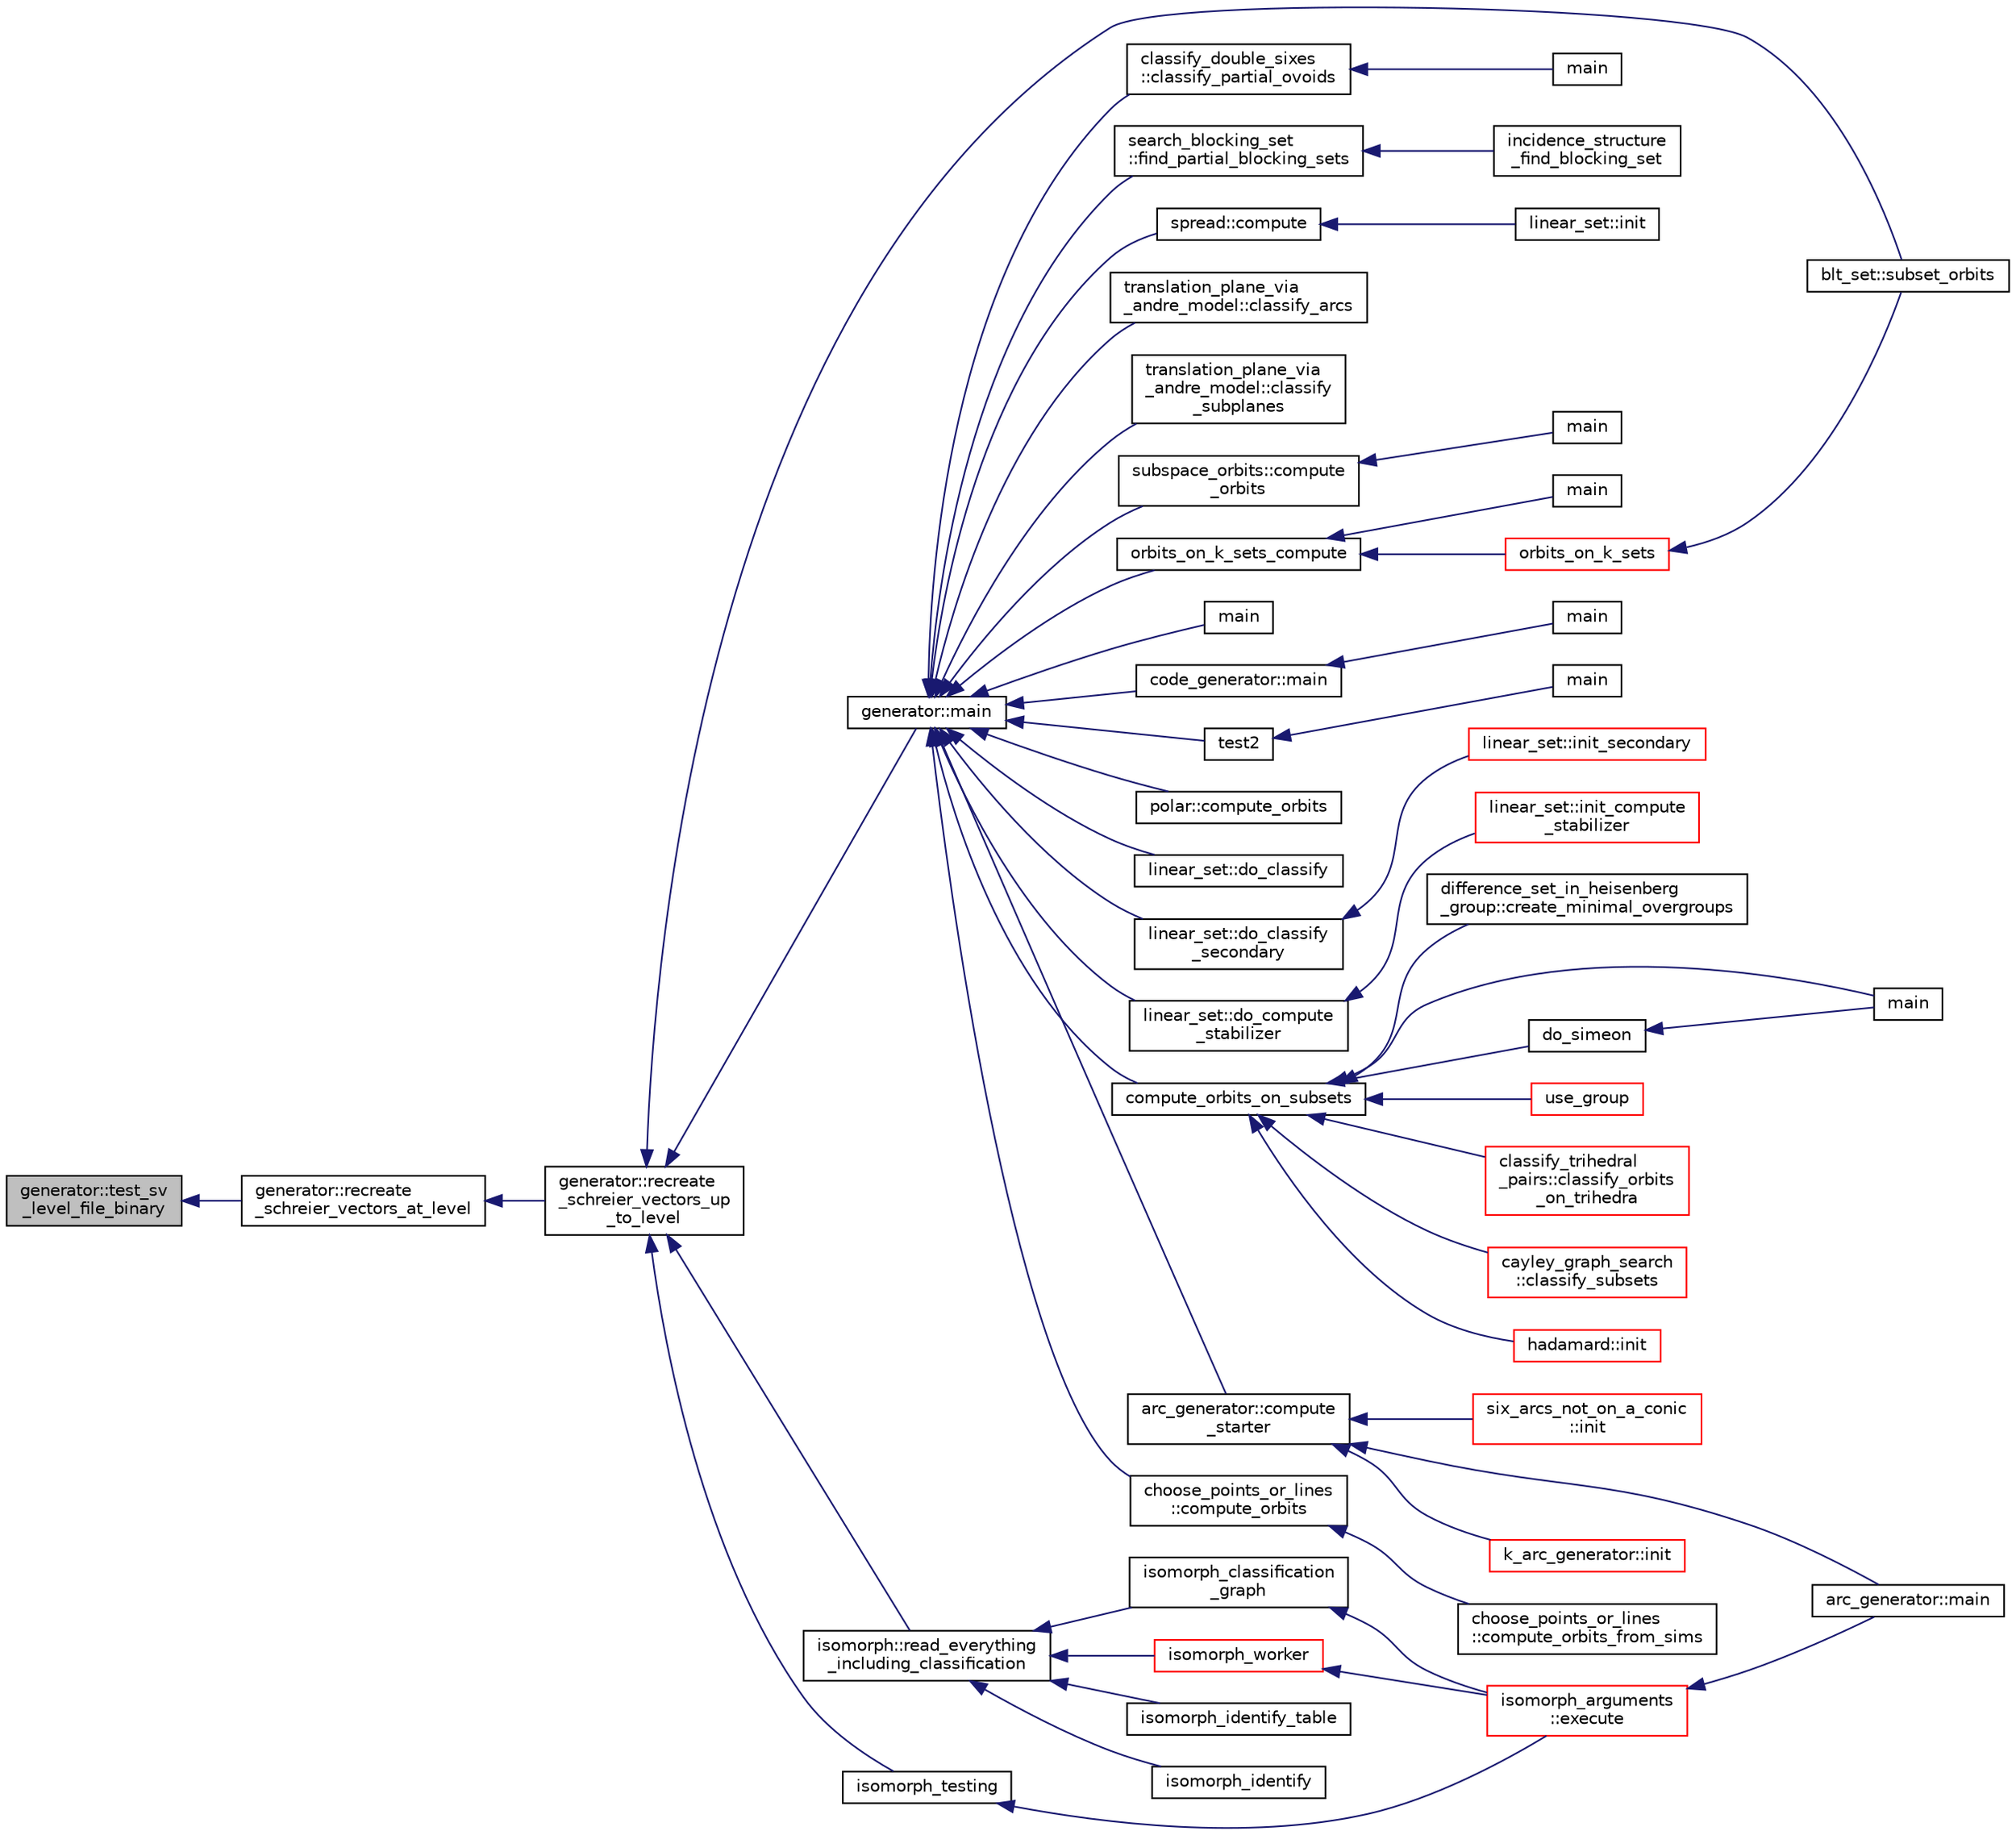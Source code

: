 digraph "generator::test_sv_level_file_binary"
{
  edge [fontname="Helvetica",fontsize="10",labelfontname="Helvetica",labelfontsize="10"];
  node [fontname="Helvetica",fontsize="10",shape=record];
  rankdir="LR";
  Node21344 [label="generator::test_sv\l_level_file_binary",height=0.2,width=0.4,color="black", fillcolor="grey75", style="filled", fontcolor="black"];
  Node21344 -> Node21345 [dir="back",color="midnightblue",fontsize="10",style="solid",fontname="Helvetica"];
  Node21345 [label="generator::recreate\l_schreier_vectors_at_level",height=0.2,width=0.4,color="black", fillcolor="white", style="filled",URL="$d7/d73/classgenerator.html#a7d190e196e7c9721c4135f40f01d922f"];
  Node21345 -> Node21346 [dir="back",color="midnightblue",fontsize="10",style="solid",fontname="Helvetica"];
  Node21346 [label="generator::recreate\l_schreier_vectors_up\l_to_level",height=0.2,width=0.4,color="black", fillcolor="white", style="filled",URL="$d7/d73/classgenerator.html#a2ca7599e91bb012d41153aec95f081f7"];
  Node21346 -> Node21347 [dir="back",color="midnightblue",fontsize="10",style="solid",fontname="Helvetica"];
  Node21347 [label="blt_set::subset_orbits",height=0.2,width=0.4,color="black", fillcolor="white", style="filled",URL="$d1/d3d/classblt__set.html#af8f79fc4346244acfa0e2c2d23c36993"];
  Node21346 -> Node21348 [dir="back",color="midnightblue",fontsize="10",style="solid",fontname="Helvetica"];
  Node21348 [label="generator::main",height=0.2,width=0.4,color="black", fillcolor="white", style="filled",URL="$d7/d73/classgenerator.html#a01abff8e9f231bf0d82e2e8e0061f242"];
  Node21348 -> Node21349 [dir="back",color="midnightblue",fontsize="10",style="solid",fontname="Helvetica"];
  Node21349 [label="main",height=0.2,width=0.4,color="black", fillcolor="white", style="filled",URL="$d2/d11/codes_8h.html#a217dbf8b442f20279ea00b898af96f52"];
  Node21348 -> Node21350 [dir="back",color="midnightblue",fontsize="10",style="solid",fontname="Helvetica"];
  Node21350 [label="code_generator::main",height=0.2,width=0.4,color="black", fillcolor="white", style="filled",URL="$db/d37/classcode__generator.html#ab3cf3a306e4032c2b471ac95321c599f"];
  Node21350 -> Node21351 [dir="back",color="midnightblue",fontsize="10",style="solid",fontname="Helvetica"];
  Node21351 [label="main",height=0.2,width=0.4,color="black", fillcolor="white", style="filled",URL="$d4/d4f/codes_8_c.html#a217dbf8b442f20279ea00b898af96f52"];
  Node21348 -> Node21352 [dir="back",color="midnightblue",fontsize="10",style="solid",fontname="Helvetica"];
  Node21352 [label="test2",height=0.2,width=0.4,color="black", fillcolor="white", style="filled",URL="$d9/db0/factor__space_8_c.html#a39d73a812e5fd8f1bc111e948368cb10"];
  Node21352 -> Node21353 [dir="back",color="midnightblue",fontsize="10",style="solid",fontname="Helvetica"];
  Node21353 [label="main",height=0.2,width=0.4,color="black", fillcolor="white", style="filled",URL="$d9/db0/factor__space_8_c.html#a3c04138a5bfe5d72780bb7e82a18e627"];
  Node21348 -> Node21354 [dir="back",color="midnightblue",fontsize="10",style="solid",fontname="Helvetica"];
  Node21354 [label="polar::compute_orbits",height=0.2,width=0.4,color="black", fillcolor="white", style="filled",URL="$da/d1c/classpolar.html#ac4c3c4f95d14c74ff4a3ec3f3479a1da"];
  Node21348 -> Node21355 [dir="back",color="midnightblue",fontsize="10",style="solid",fontname="Helvetica"];
  Node21355 [label="linear_set::do_classify",height=0.2,width=0.4,color="black", fillcolor="white", style="filled",URL="$dd/d86/classlinear__set.html#a3eb2dbce7fa8b71901dfc12f288ddd0c"];
  Node21348 -> Node21356 [dir="back",color="midnightblue",fontsize="10",style="solid",fontname="Helvetica"];
  Node21356 [label="linear_set::do_classify\l_secondary",height=0.2,width=0.4,color="black", fillcolor="white", style="filled",URL="$dd/d86/classlinear__set.html#a47eb7f9995f3343abd3bdfbf9a9a9162"];
  Node21356 -> Node21357 [dir="back",color="midnightblue",fontsize="10",style="solid",fontname="Helvetica"];
  Node21357 [label="linear_set::init_secondary",height=0.2,width=0.4,color="red", fillcolor="white", style="filled",URL="$dd/d86/classlinear__set.html#a7bf8cd7805559b5762921687a7c1ed97"];
  Node21348 -> Node21359 [dir="back",color="midnightblue",fontsize="10",style="solid",fontname="Helvetica"];
  Node21359 [label="linear_set::do_compute\l_stabilizer",height=0.2,width=0.4,color="black", fillcolor="white", style="filled",URL="$dd/d86/classlinear__set.html#ae8f58ded28fb5370f4459cca42b7463b"];
  Node21359 -> Node21360 [dir="back",color="midnightblue",fontsize="10",style="solid",fontname="Helvetica"];
  Node21360 [label="linear_set::init_compute\l_stabilizer",height=0.2,width=0.4,color="red", fillcolor="white", style="filled",URL="$dd/d86/classlinear__set.html#a0cc3eaec1896fdc977b62e94623b055b"];
  Node21348 -> Node21362 [dir="back",color="midnightblue",fontsize="10",style="solid",fontname="Helvetica"];
  Node21362 [label="compute_orbits_on_subsets",height=0.2,width=0.4,color="black", fillcolor="white", style="filled",URL="$d3/d35/snakes__and__ladders__global_8_c.html#af33697aede0480110b1227f727252637"];
  Node21362 -> Node21363 [dir="back",color="midnightblue",fontsize="10",style="solid",fontname="Helvetica"];
  Node21363 [label="cayley_graph_search\l::classify_subsets",height=0.2,width=0.4,color="red", fillcolor="white", style="filled",URL="$de/dae/classcayley__graph__search.html#a4cf8a90752e018a281481ac80ad52c4b"];
  Node21362 -> Node21366 [dir="back",color="midnightblue",fontsize="10",style="solid",fontname="Helvetica"];
  Node21366 [label="hadamard::init",height=0.2,width=0.4,color="red", fillcolor="white", style="filled",URL="$d7/dbb/classhadamard.html#a16af359850b8bdd0d2a73e260d496c33"];
  Node21362 -> Node21368 [dir="back",color="midnightblue",fontsize="10",style="solid",fontname="Helvetica"];
  Node21368 [label="difference_set_in_heisenberg\l_group::create_minimal_overgroups",height=0.2,width=0.4,color="black", fillcolor="white", style="filled",URL="$de/d8a/classdifference__set__in__heisenberg__group.html#a9bde5ad5da3ebaebf98fbfd3e8110b79"];
  Node21362 -> Node21369 [dir="back",color="midnightblue",fontsize="10",style="solid",fontname="Helvetica"];
  Node21369 [label="main",height=0.2,width=0.4,color="black", fillcolor="white", style="filled",URL="$d5/d13/simeon_8_c.html#ae66f6b31b5ad750f1fe042a706a4e3d4"];
  Node21362 -> Node21370 [dir="back",color="midnightblue",fontsize="10",style="solid",fontname="Helvetica"];
  Node21370 [label="do_simeon",height=0.2,width=0.4,color="black", fillcolor="white", style="filled",URL="$d5/d13/simeon_8_c.html#a36cf3f9cb484fa44da7a7dfcbe9385d0"];
  Node21370 -> Node21369 [dir="back",color="midnightblue",fontsize="10",style="solid",fontname="Helvetica"];
  Node21362 -> Node21371 [dir="back",color="midnightblue",fontsize="10",style="solid",fontname="Helvetica"];
  Node21371 [label="use_group",height=0.2,width=0.4,color="red", fillcolor="white", style="filled",URL="$d9/d9f/all__cliques_8_c.html#aba62531e97173264c39afe2c7857af31"];
  Node21362 -> Node21373 [dir="back",color="midnightblue",fontsize="10",style="solid",fontname="Helvetica"];
  Node21373 [label="classify_trihedral\l_pairs::classify_orbits\l_on_trihedra",height=0.2,width=0.4,color="red", fillcolor="white", style="filled",URL="$d1/d21/classclassify__trihedral__pairs.html#a99625621bfba4bb65b3d60304b306539"];
  Node21348 -> Node21380 [dir="back",color="midnightblue",fontsize="10",style="solid",fontname="Helvetica"];
  Node21380 [label="orbits_on_k_sets_compute",height=0.2,width=0.4,color="black", fillcolor="white", style="filled",URL="$d3/d35/snakes__and__ladders__global_8_c.html#a96743526b15703539d544499276aaa71"];
  Node21380 -> Node21381 [dir="back",color="midnightblue",fontsize="10",style="solid",fontname="Helvetica"];
  Node21381 [label="main",height=0.2,width=0.4,color="black", fillcolor="white", style="filled",URL="$d9/d5f/example__fano__plane_8_c.html#ae66f6b31b5ad750f1fe042a706a4e3d4"];
  Node21380 -> Node21382 [dir="back",color="midnightblue",fontsize="10",style="solid",fontname="Helvetica"];
  Node21382 [label="orbits_on_k_sets",height=0.2,width=0.4,color="red", fillcolor="white", style="filled",URL="$d3/d35/snakes__and__ladders__global_8_c.html#afe3d79116aa8b4d1a93d444a3a979b6e"];
  Node21382 -> Node21347 [dir="back",color="midnightblue",fontsize="10",style="solid",fontname="Helvetica"];
  Node21348 -> Node21390 [dir="back",color="midnightblue",fontsize="10",style="solid",fontname="Helvetica"];
  Node21390 [label="arc_generator::compute\l_starter",height=0.2,width=0.4,color="black", fillcolor="white", style="filled",URL="$d4/d21/classarc__generator.html#aad1dcec3a1c302e743d574bd1ac857d9"];
  Node21390 -> Node21389 [dir="back",color="midnightblue",fontsize="10",style="solid",fontname="Helvetica"];
  Node21389 [label="arc_generator::main",height=0.2,width=0.4,color="black", fillcolor="white", style="filled",URL="$d4/d21/classarc__generator.html#ad80140b51b165dad1fe6ab232be7829a"];
  Node21390 -> Node21391 [dir="back",color="midnightblue",fontsize="10",style="solid",fontname="Helvetica"];
  Node21391 [label="k_arc_generator::init",height=0.2,width=0.4,color="red", fillcolor="white", style="filled",URL="$d6/dd8/classk__arc__generator.html#a6036d9f52ede9f8ca681505626b5361d"];
  Node21390 -> Node21393 [dir="back",color="midnightblue",fontsize="10",style="solid",fontname="Helvetica"];
  Node21393 [label="six_arcs_not_on_a_conic\l::init",height=0.2,width=0.4,color="red", fillcolor="white", style="filled",URL="$d8/de6/classsix__arcs__not__on__a__conic.html#a7a4d5cf8a098488729934cfa8a70944a"];
  Node21348 -> Node21395 [dir="back",color="midnightblue",fontsize="10",style="solid",fontname="Helvetica"];
  Node21395 [label="choose_points_or_lines\l::compute_orbits",height=0.2,width=0.4,color="black", fillcolor="white", style="filled",URL="$d6/d75/classchoose__points__or__lines.html#adc353e2d41dc8a39563322c8cdd85f61"];
  Node21395 -> Node21396 [dir="back",color="midnightblue",fontsize="10",style="solid",fontname="Helvetica"];
  Node21396 [label="choose_points_or_lines\l::compute_orbits_from_sims",height=0.2,width=0.4,color="black", fillcolor="white", style="filled",URL="$d6/d75/classchoose__points__or__lines.html#a4fcac2dadf459d7c75187a00a4bd64aa"];
  Node21348 -> Node21397 [dir="back",color="midnightblue",fontsize="10",style="solid",fontname="Helvetica"];
  Node21397 [label="classify_double_sixes\l::classify_partial_ovoids",height=0.2,width=0.4,color="black", fillcolor="white", style="filled",URL="$dd/d23/classclassify__double__sixes.html#a2253fca143a0e8a3e39655eb05668ae9"];
  Node21397 -> Node21398 [dir="back",color="midnightblue",fontsize="10",style="solid",fontname="Helvetica"];
  Node21398 [label="main",height=0.2,width=0.4,color="black", fillcolor="white", style="filled",URL="$df/df8/surface__classify_8_c.html#a217dbf8b442f20279ea00b898af96f52"];
  Node21348 -> Node21399 [dir="back",color="midnightblue",fontsize="10",style="solid",fontname="Helvetica"];
  Node21399 [label="search_blocking_set\l::find_partial_blocking_sets",height=0.2,width=0.4,color="black", fillcolor="white", style="filled",URL="$dc/d36/classsearch__blocking__set.html#ad3fdb3d356db75a02c406bc9d4e9e9b6"];
  Node21399 -> Node21400 [dir="back",color="midnightblue",fontsize="10",style="solid",fontname="Helvetica"];
  Node21400 [label="incidence_structure\l_find_blocking_set",height=0.2,width=0.4,color="black", fillcolor="white", style="filled",URL="$df/d74/tl__geometry_8h.html#a8e3d42d0018f8a804b9686b1c4951186"];
  Node21348 -> Node21401 [dir="back",color="midnightblue",fontsize="10",style="solid",fontname="Helvetica"];
  Node21401 [label="spread::compute",height=0.2,width=0.4,color="black", fillcolor="white", style="filled",URL="$da/dc1/classspread.html#a9674466d3e03b8dad79882299c638a21"];
  Node21401 -> Node21402 [dir="back",color="midnightblue",fontsize="10",style="solid",fontname="Helvetica"];
  Node21402 [label="linear_set::init",height=0.2,width=0.4,color="black", fillcolor="white", style="filled",URL="$dd/d86/classlinear__set.html#a7ab24e84423749047d5465cb15505475"];
  Node21348 -> Node21403 [dir="back",color="midnightblue",fontsize="10",style="solid",fontname="Helvetica"];
  Node21403 [label="translation_plane_via\l_andre_model::classify_arcs",height=0.2,width=0.4,color="black", fillcolor="white", style="filled",URL="$d1/dcc/classtranslation__plane__via__andre__model.html#ac8f002e812a8b152d41e806688601c5e"];
  Node21348 -> Node21404 [dir="back",color="midnightblue",fontsize="10",style="solid",fontname="Helvetica"];
  Node21404 [label="translation_plane_via\l_andre_model::classify\l_subplanes",height=0.2,width=0.4,color="black", fillcolor="white", style="filled",URL="$d1/dcc/classtranslation__plane__via__andre__model.html#a794fefa95f0a7f7b887133375988ee55"];
  Node21348 -> Node21405 [dir="back",color="midnightblue",fontsize="10",style="solid",fontname="Helvetica"];
  Node21405 [label="subspace_orbits::compute\l_orbits",height=0.2,width=0.4,color="black", fillcolor="white", style="filled",URL="$d2/d9f/classsubspace__orbits.html#a2778f8d49cde1675de1ef6acfe180b63"];
  Node21405 -> Node21406 [dir="back",color="midnightblue",fontsize="10",style="solid",fontname="Helvetica"];
  Node21406 [label="main",height=0.2,width=0.4,color="black", fillcolor="white", style="filled",URL="$da/dd5/subspace__orbits__main_8_c.html#a217dbf8b442f20279ea00b898af96f52"];
  Node21346 -> Node21407 [dir="back",color="midnightblue",fontsize="10",style="solid",fontname="Helvetica"];
  Node21407 [label="isomorph::read_everything\l_including_classification",height=0.2,width=0.4,color="black", fillcolor="white", style="filled",URL="$d3/d5f/classisomorph.html#aa6a56e4522d3133a6ea65c9ac6de3924"];
  Node21407 -> Node21408 [dir="back",color="midnightblue",fontsize="10",style="solid",fontname="Helvetica"];
  Node21408 [label="isomorph_classification\l_graph",height=0.2,width=0.4,color="black", fillcolor="white", style="filled",URL="$d4/d7e/isomorph__global_8_c.html#a027e803e6cab7af4c400a71663bf4715"];
  Node21408 -> Node21387 [dir="back",color="midnightblue",fontsize="10",style="solid",fontname="Helvetica"];
  Node21387 [label="isomorph_arguments\l::execute",height=0.2,width=0.4,color="red", fillcolor="white", style="filled",URL="$d5/de4/classisomorph__arguments.html#aa85e472d14906abdd5672dc66027583e"];
  Node21387 -> Node21389 [dir="back",color="midnightblue",fontsize="10",style="solid",fontname="Helvetica"];
  Node21407 -> Node21409 [dir="back",color="midnightblue",fontsize="10",style="solid",fontname="Helvetica"];
  Node21409 [label="isomorph_identify",height=0.2,width=0.4,color="black", fillcolor="white", style="filled",URL="$d4/d7e/isomorph__global_8_c.html#aa0fe57c73d5668eee10a6022ada7f6a3"];
  Node21407 -> Node21410 [dir="back",color="midnightblue",fontsize="10",style="solid",fontname="Helvetica"];
  Node21410 [label="isomorph_identify_table",height=0.2,width=0.4,color="black", fillcolor="white", style="filled",URL="$d4/d7e/isomorph__global_8_c.html#a9fd19ea945561cf2a6bb5c72dd4b1cb2"];
  Node21407 -> Node21411 [dir="back",color="midnightblue",fontsize="10",style="solid",fontname="Helvetica"];
  Node21411 [label="isomorph_worker",height=0.2,width=0.4,color="red", fillcolor="white", style="filled",URL="$d4/d7e/isomorph__global_8_c.html#ace3bb6ec719b02a35534309d4d3fe99a"];
  Node21411 -> Node21387 [dir="back",color="midnightblue",fontsize="10",style="solid",fontname="Helvetica"];
  Node21346 -> Node21412 [dir="back",color="midnightblue",fontsize="10",style="solid",fontname="Helvetica"];
  Node21412 [label="isomorph_testing",height=0.2,width=0.4,color="black", fillcolor="white", style="filled",URL="$d4/d7e/isomorph__global_8_c.html#a5a73cbe9f89c4727f086482ee2d238f9"];
  Node21412 -> Node21387 [dir="back",color="midnightblue",fontsize="10",style="solid",fontname="Helvetica"];
}
